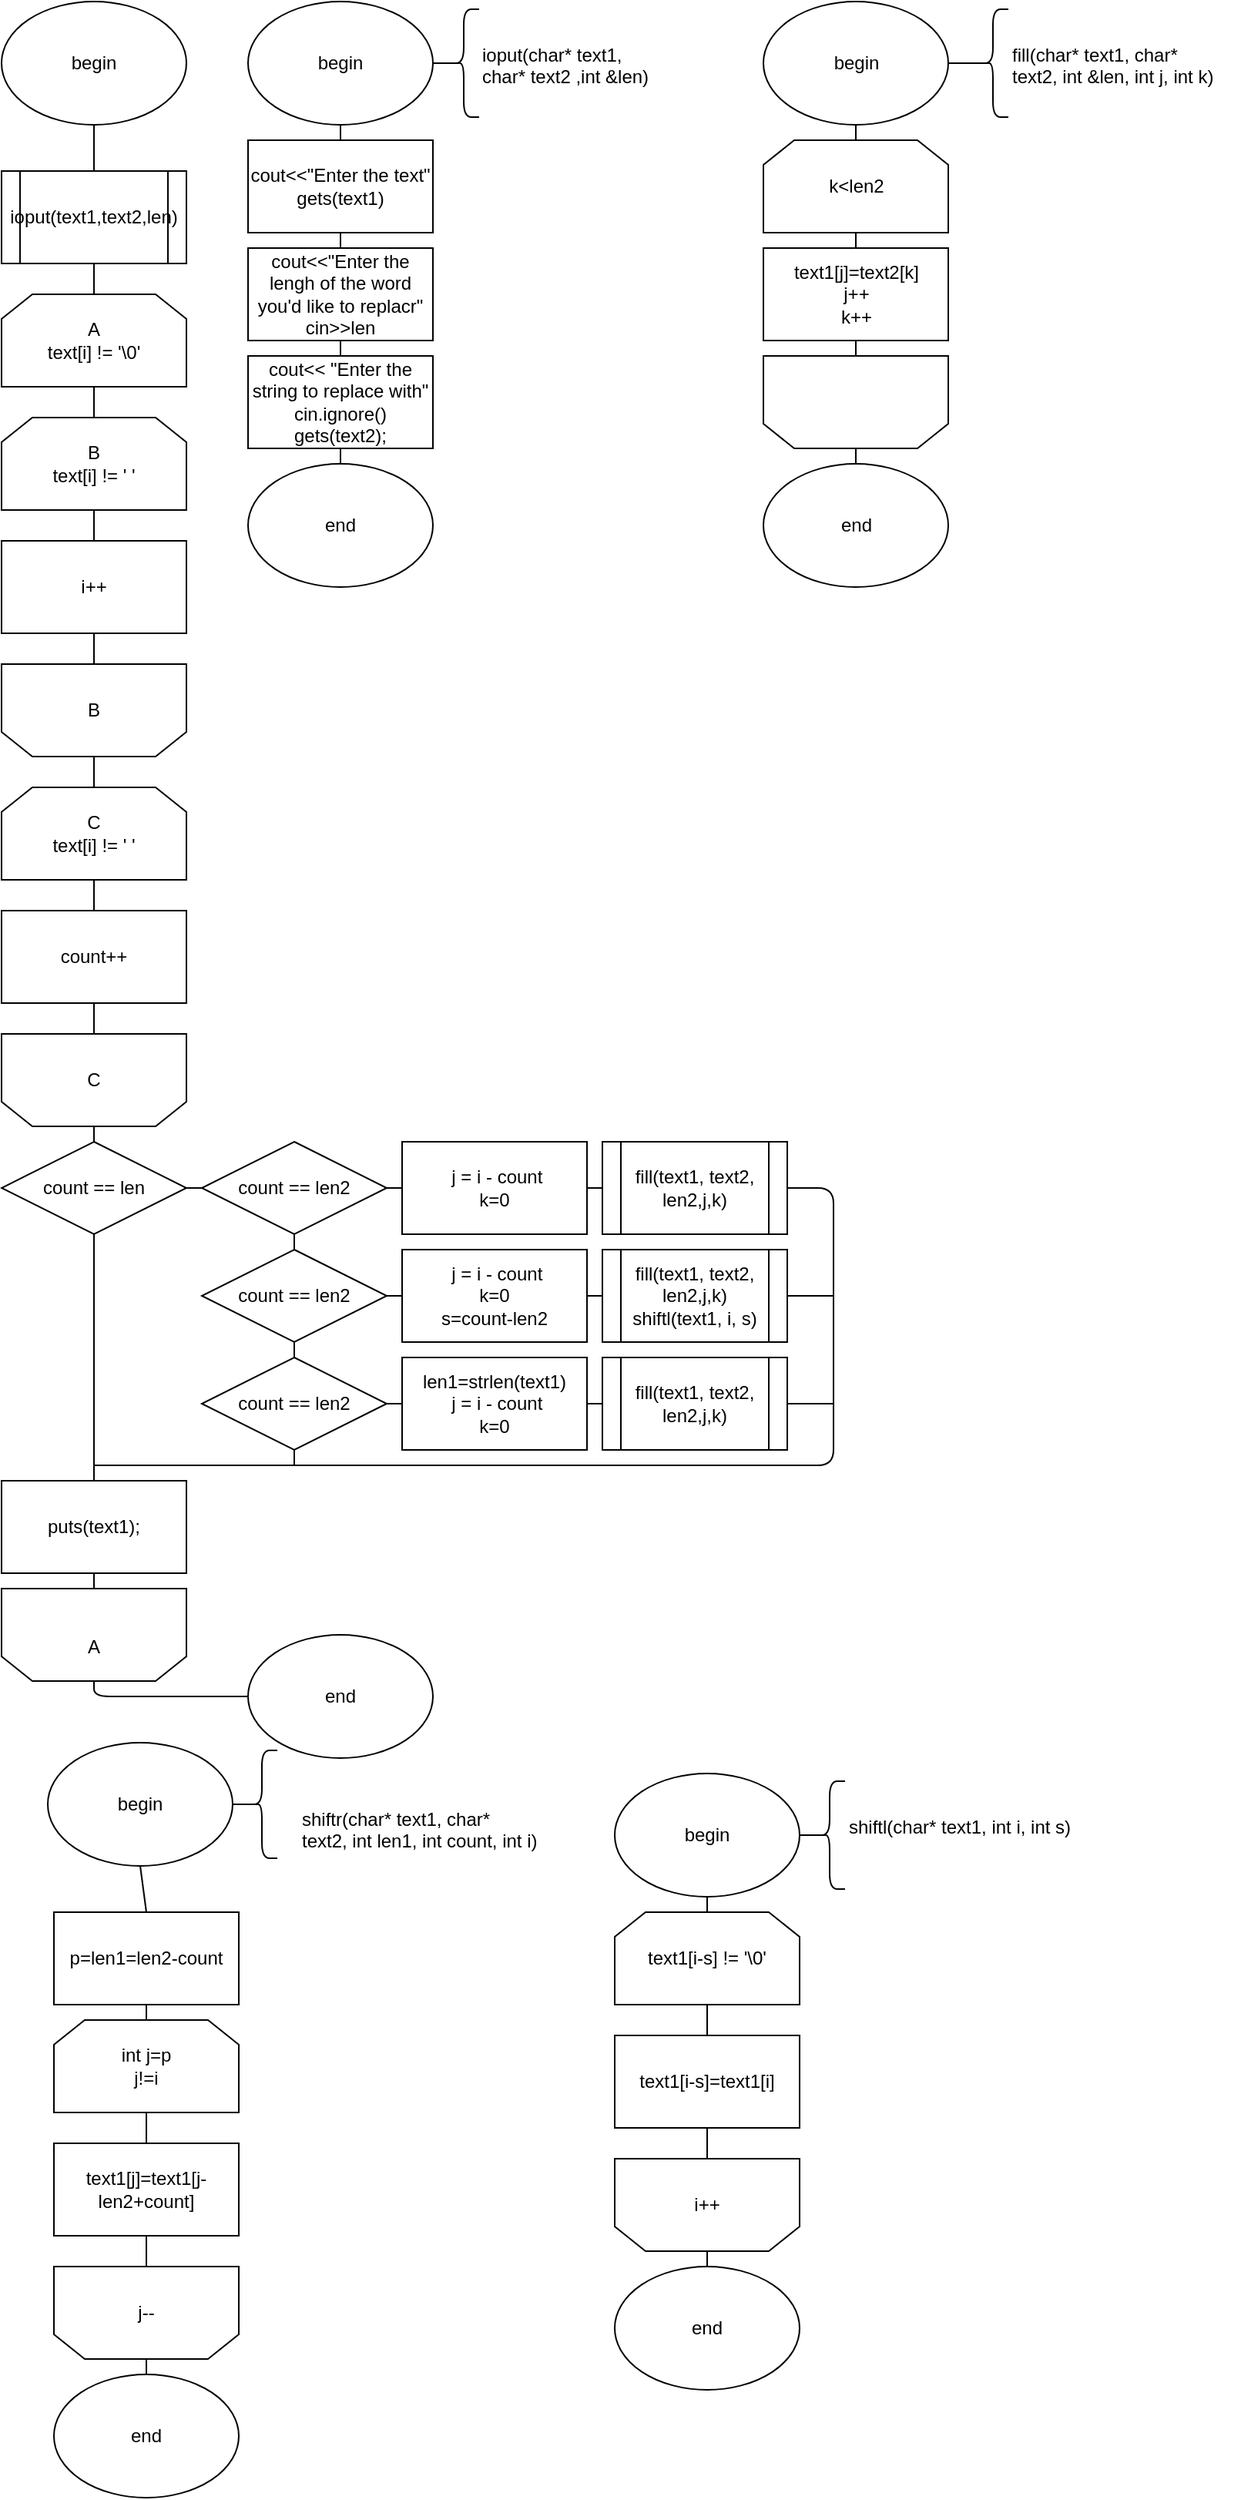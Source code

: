 <mxfile version="11.3.0" type="device" pages="1"><diagram id="JKGelmFiJvw8uACq1IuP" name="Page-1"><mxGraphModel dx="1172" dy="589" grid="1" gridSize="10" guides="1" tooltips="1" connect="1" arrows="1" fold="1" page="1" pageScale="1" pageWidth="850" pageHeight="1100" math="0" shadow="0"><root><mxCell id="0"/><mxCell id="1" parent="0"/><mxCell id="4vruf6J9dc_BO26xhX-i-1" value="begin" style="ellipse;whiteSpace=wrap;html=1;" parent="1" vertex="1"><mxGeometry x="20" width="120" height="80" as="geometry"/></mxCell><mxCell id="4vruf6J9dc_BO26xhX-i-2" value="ioput(text1,text2,len)" style="shape=process;whiteSpace=wrap;html=1;backgroundOutline=1;" parent="1" vertex="1"><mxGeometry x="20" y="110" width="120" height="60" as="geometry"/></mxCell><mxCell id="4vruf6J9dc_BO26xhX-i-3" value="A&lt;br&gt;text[i] != '\0'" style="shape=loopLimit;whiteSpace=wrap;html=1;" parent="1" vertex="1"><mxGeometry x="20" y="190" width="120" height="60" as="geometry"/></mxCell><mxCell id="4vruf6J9dc_BO26xhX-i-4" value="&lt;br&gt;A" style="shape=loopLimit;whiteSpace=wrap;html=1;direction=west;" parent="1" vertex="1"><mxGeometry x="20" y="1030" width="120" height="60" as="geometry"/></mxCell><mxCell id="4vruf6J9dc_BO26xhX-i-5" value="B&lt;br&gt;text[i] != ' '" style="shape=loopLimit;whiteSpace=wrap;html=1;" parent="1" vertex="1"><mxGeometry x="20" y="270" width="120" height="60" as="geometry"/></mxCell><mxCell id="4vruf6J9dc_BO26xhX-i-7" value="i++" style="rounded=0;whiteSpace=wrap;html=1;" parent="1" vertex="1"><mxGeometry x="20" y="350" width="120" height="60" as="geometry"/></mxCell><mxCell id="4vruf6J9dc_BO26xhX-i-8" value="B" style="shape=loopLimit;whiteSpace=wrap;html=1;direction=west;" parent="1" vertex="1"><mxGeometry x="20" y="430" width="120" height="60" as="geometry"/></mxCell><mxCell id="4vruf6J9dc_BO26xhX-i-9" value="C&lt;br&gt;text[i] != ' '" style="shape=loopLimit;whiteSpace=wrap;html=1;" parent="1" vertex="1"><mxGeometry x="20" y="510" width="120" height="60" as="geometry"/></mxCell><mxCell id="4vruf6J9dc_BO26xhX-i-10" value="C" style="shape=loopLimit;whiteSpace=wrap;html=1;direction=west;" parent="1" vertex="1"><mxGeometry x="20" y="670" width="120" height="60" as="geometry"/></mxCell><mxCell id="4vruf6J9dc_BO26xhX-i-11" value="count++" style="rounded=0;whiteSpace=wrap;html=1;" parent="1" vertex="1"><mxGeometry x="20" y="590" width="120" height="60" as="geometry"/></mxCell><mxCell id="4vruf6J9dc_BO26xhX-i-13" value="count == len" style="rhombus;whiteSpace=wrap;html=1;" parent="1" vertex="1"><mxGeometry x="20" y="740" width="120" height="60" as="geometry"/></mxCell><mxCell id="4vruf6J9dc_BO26xhX-i-14" value="puts(text1);" style="rounded=0;whiteSpace=wrap;html=1;" parent="1" vertex="1"><mxGeometry x="20" y="960" width="120" height="60" as="geometry"/></mxCell><mxCell id="4vruf6J9dc_BO26xhX-i-15" value="" style="endArrow=none;html=1;entryX=0.5;entryY=1;entryDx=0;entryDy=0;exitX=0.5;exitY=1;exitDx=0;exitDy=0;" parent="1" source="4vruf6J9dc_BO26xhX-i-4" target="4vruf6J9dc_BO26xhX-i-14" edge="1"><mxGeometry width="50" height="50" relative="1" as="geometry"><mxPoint x="-54" y="1060" as="sourcePoint"/><mxPoint x="-4" y="1010" as="targetPoint"/></mxGeometry></mxCell><mxCell id="4vruf6J9dc_BO26xhX-i-16" value="" style="endArrow=none;html=1;entryX=0.5;entryY=1;entryDx=0;entryDy=0;exitX=0.5;exitY=0;exitDx=0;exitDy=0;" parent="1" source="4vruf6J9dc_BO26xhX-i-14" target="4vruf6J9dc_BO26xhX-i-13" edge="1"><mxGeometry width="50" height="50" relative="1" as="geometry"><mxPoint x="-24" y="950" as="sourcePoint"/><mxPoint x="26" y="900" as="targetPoint"/><Array as="points"><mxPoint x="80" y="840"/></Array></mxGeometry></mxCell><mxCell id="4vruf6J9dc_BO26xhX-i-17" value="" style="endArrow=none;html=1;entryX=0.5;entryY=1;entryDx=0;entryDy=0;exitX=0.5;exitY=0;exitDx=0;exitDy=0;" parent="1" source="4vruf6J9dc_BO26xhX-i-2" target="4vruf6J9dc_BO26xhX-i-1" edge="1"><mxGeometry width="50" height="50" relative="1" as="geometry"><mxPoint x="-24" y="160" as="sourcePoint"/><mxPoint x="26" y="110" as="targetPoint"/></mxGeometry></mxCell><mxCell id="4vruf6J9dc_BO26xhX-i-18" value="" style="endArrow=none;html=1;entryX=0.5;entryY=1;entryDx=0;entryDy=0;exitX=0.5;exitY=0;exitDx=0;exitDy=0;" parent="1" source="4vruf6J9dc_BO26xhX-i-3" target="4vruf6J9dc_BO26xhX-i-2" edge="1"><mxGeometry width="50" height="50" relative="1" as="geometry"><mxPoint x="-54" y="250" as="sourcePoint"/><mxPoint x="-4" y="200" as="targetPoint"/></mxGeometry></mxCell><mxCell id="4vruf6J9dc_BO26xhX-i-19" value="" style="endArrow=none;html=1;entryX=0.5;entryY=1;entryDx=0;entryDy=0;exitX=0.5;exitY=0;exitDx=0;exitDy=0;" parent="1" source="4vruf6J9dc_BO26xhX-i-5" target="4vruf6J9dc_BO26xhX-i-3" edge="1"><mxGeometry width="50" height="50" relative="1" as="geometry"><mxPoint x="-74" y="370" as="sourcePoint"/><mxPoint x="-24" y="320" as="targetPoint"/></mxGeometry></mxCell><mxCell id="4vruf6J9dc_BO26xhX-i-20" value="" style="endArrow=none;html=1;entryX=0.5;entryY=1;entryDx=0;entryDy=0;exitX=0.5;exitY=0;exitDx=0;exitDy=0;" parent="1" source="4vruf6J9dc_BO26xhX-i-7" target="4vruf6J9dc_BO26xhX-i-5" edge="1"><mxGeometry width="50" height="50" relative="1" as="geometry"><mxPoint x="-74" y="380" as="sourcePoint"/><mxPoint x="-24" y="330" as="targetPoint"/></mxGeometry></mxCell><mxCell id="4vruf6J9dc_BO26xhX-i-21" value="" style="endArrow=none;html=1;entryX=0.5;entryY=1;entryDx=0;entryDy=0;exitX=0.5;exitY=1;exitDx=0;exitDy=0;" parent="1" source="4vruf6J9dc_BO26xhX-i-8" target="4vruf6J9dc_BO26xhX-i-7" edge="1"><mxGeometry width="50" height="50" relative="1" as="geometry"><mxPoint x="-64" y="430" as="sourcePoint"/><mxPoint x="-14" y="380" as="targetPoint"/></mxGeometry></mxCell><mxCell id="4vruf6J9dc_BO26xhX-i-22" value="" style="endArrow=none;html=1;entryX=0.5;entryY=0;entryDx=0;entryDy=0;exitX=0.5;exitY=0;exitDx=0;exitDy=0;" parent="1" source="4vruf6J9dc_BO26xhX-i-9" target="4vruf6J9dc_BO26xhX-i-8" edge="1"><mxGeometry width="50" height="50" relative="1" as="geometry"><mxPoint x="-54" y="540" as="sourcePoint"/><mxPoint x="-4" y="490" as="targetPoint"/></mxGeometry></mxCell><mxCell id="4vruf6J9dc_BO26xhX-i-23" value="" style="endArrow=none;html=1;exitX=0.5;exitY=1;exitDx=0;exitDy=0;entryX=0.5;entryY=0;entryDx=0;entryDy=0;" parent="1" source="4vruf6J9dc_BO26xhX-i-9" target="4vruf6J9dc_BO26xhX-i-11" edge="1"><mxGeometry width="50" height="50" relative="1" as="geometry"><mxPoint x="-34" y="590" as="sourcePoint"/><mxPoint x="16" y="540" as="targetPoint"/></mxGeometry></mxCell><mxCell id="4vruf6J9dc_BO26xhX-i-24" value="" style="endArrow=none;html=1;entryX=0.5;entryY=1;entryDx=0;entryDy=0;exitX=0.5;exitY=1;exitDx=0;exitDy=0;" parent="1" source="4vruf6J9dc_BO26xhX-i-10" target="4vruf6J9dc_BO26xhX-i-11" edge="1"><mxGeometry width="50" height="50" relative="1" as="geometry"><mxPoint x="-74" y="750" as="sourcePoint"/><mxPoint x="-24" y="700" as="targetPoint"/></mxGeometry></mxCell><mxCell id="4vruf6J9dc_BO26xhX-i-25" value="" style="endArrow=none;html=1;entryX=0.5;entryY=0;entryDx=0;entryDy=0;exitX=0.5;exitY=0;exitDx=0;exitDy=0;" parent="1" source="4vruf6J9dc_BO26xhX-i-13" target="4vruf6J9dc_BO26xhX-i-10" edge="1"><mxGeometry width="50" height="50" relative="1" as="geometry"><mxPoint x="-54" y="850" as="sourcePoint"/><mxPoint x="-4" y="800" as="targetPoint"/></mxGeometry></mxCell><mxCell id="4vruf6J9dc_BO26xhX-i-26" value="count == len2" style="rhombus;whiteSpace=wrap;html=1;" parent="1" vertex="1"><mxGeometry x="150" y="740" width="120" height="60" as="geometry"/></mxCell><mxCell id="4vruf6J9dc_BO26xhX-i-27" value="" style="endArrow=none;html=1;entryX=0;entryY=0.5;entryDx=0;entryDy=0;exitX=1;exitY=0.5;exitDx=0;exitDy=0;" parent="1" source="4vruf6J9dc_BO26xhX-i-13" target="4vruf6J9dc_BO26xhX-i-26" edge="1"><mxGeometry width="50" height="50" relative="1" as="geometry"><mxPoint x="120" y="910" as="sourcePoint"/><mxPoint x="170" y="860" as="targetPoint"/></mxGeometry></mxCell><mxCell id="4vruf6J9dc_BO26xhX-i-35" value="" style="endArrow=none;html=1;entryX=0.5;entryY=1;entryDx=0;entryDy=0;exitX=0.5;exitY=0;exitDx=0;exitDy=0;" parent="1" source="4vruf6J9dc_BO26xhX-i-41" target="4vruf6J9dc_BO26xhX-i-26" edge="1"><mxGeometry width="50" height="50" relative="1" as="geometry"><mxPoint x="210" y="830" as="sourcePoint"/><mxPoint x="160" y="850" as="targetPoint"/><Array as="points"><mxPoint x="210" y="820"/></Array></mxGeometry></mxCell><mxCell id="4vruf6J9dc_BO26xhX-i-36" value="&amp;nbsp;j = i - count&lt;br&gt;k=0" style="rounded=0;whiteSpace=wrap;html=1;" parent="1" vertex="1"><mxGeometry x="280" y="740" width="120" height="60" as="geometry"/></mxCell><mxCell id="4vruf6J9dc_BO26xhX-i-37" value="fill(text1, text2, len2,j,k)" style="shape=process;whiteSpace=wrap;html=1;backgroundOutline=1;" parent="1" vertex="1"><mxGeometry x="410" y="740" width="120" height="60" as="geometry"/></mxCell><mxCell id="4vruf6J9dc_BO26xhX-i-38" value="" style="endArrow=none;html=1;entryX=1;entryY=0.5;entryDx=0;entryDy=0;exitX=0;exitY=0.5;exitDx=0;exitDy=0;" parent="1" source="4vruf6J9dc_BO26xhX-i-36" target="4vruf6J9dc_BO26xhX-i-26" edge="1"><mxGeometry width="50" height="50" relative="1" as="geometry"><mxPoint x="160" y="880" as="sourcePoint"/><mxPoint x="210" y="830" as="targetPoint"/></mxGeometry></mxCell><mxCell id="4vruf6J9dc_BO26xhX-i-39" value="" style="endArrow=none;html=1;entryX=1;entryY=0.5;entryDx=0;entryDy=0;exitX=0;exitY=0.5;exitDx=0;exitDy=0;" parent="1" source="4vruf6J9dc_BO26xhX-i-37" target="4vruf6J9dc_BO26xhX-i-36" edge="1"><mxGeometry width="50" height="50" relative="1" as="geometry"><mxPoint x="370" y="910" as="sourcePoint"/><mxPoint x="420" y="860" as="targetPoint"/></mxGeometry></mxCell><mxCell id="4vruf6J9dc_BO26xhX-i-40" value="" style="endArrow=none;html=1;entryX=1;entryY=0.5;entryDx=0;entryDy=0;" parent="1" target="4vruf6J9dc_BO26xhX-i-37" edge="1"><mxGeometry width="50" height="50" relative="1" as="geometry"><mxPoint x="80" y="950" as="sourcePoint"/><mxPoint x="480" y="930" as="targetPoint"/><Array as="points"><mxPoint x="560" y="950"/><mxPoint x="560" y="770"/></Array></mxGeometry></mxCell><mxCell id="4vruf6J9dc_BO26xhX-i-41" value="count == len2" style="rhombus;whiteSpace=wrap;html=1;" parent="1" vertex="1"><mxGeometry x="150" y="810" width="120" height="60" as="geometry"/></mxCell><mxCell id="4vruf6J9dc_BO26xhX-i-42" value="&amp;nbsp;j = i - count&lt;br&gt;k=0&lt;br&gt;s=count-len2" style="rounded=0;whiteSpace=wrap;html=1;" parent="1" vertex="1"><mxGeometry x="280" y="810" width="120" height="60" as="geometry"/></mxCell><mxCell id="4vruf6J9dc_BO26xhX-i-43" value="fill(text1, text2, len2,j,k)&lt;br&gt;shiftl(text1, i, s)" style="shape=process;whiteSpace=wrap;html=1;backgroundOutline=1;" parent="1" vertex="1"><mxGeometry x="410" y="810" width="120" height="60" as="geometry"/></mxCell><mxCell id="4vruf6J9dc_BO26xhX-i-44" value="" style="endArrow=none;html=1;entryX=1;entryY=0.5;entryDx=0;entryDy=0;exitX=0;exitY=0.5;exitDx=0;exitDy=0;" parent="1" source="4vruf6J9dc_BO26xhX-i-42" target="4vruf6J9dc_BO26xhX-i-41" edge="1"><mxGeometry width="50" height="50" relative="1" as="geometry"><mxPoint x="160" y="950" as="sourcePoint"/><mxPoint x="210" y="900" as="targetPoint"/></mxGeometry></mxCell><mxCell id="4vruf6J9dc_BO26xhX-i-45" value="" style="endArrow=none;html=1;entryX=1;entryY=0.5;entryDx=0;entryDy=0;exitX=0;exitY=0.5;exitDx=0;exitDy=0;" parent="1" source="4vruf6J9dc_BO26xhX-i-43" target="4vruf6J9dc_BO26xhX-i-42" edge="1"><mxGeometry width="50" height="50" relative="1" as="geometry"><mxPoint x="370" y="980" as="sourcePoint"/><mxPoint x="420" y="930" as="targetPoint"/></mxGeometry></mxCell><mxCell id="4vruf6J9dc_BO26xhX-i-46" value="count == len2" style="rhombus;whiteSpace=wrap;html=1;" parent="1" vertex="1"><mxGeometry x="150" y="880" width="120" height="60" as="geometry"/></mxCell><mxCell id="4vruf6J9dc_BO26xhX-i-47" value="len1=strlen(text1)&lt;br&gt;&amp;nbsp;j = i - count&lt;br&gt;k=0" style="rounded=0;whiteSpace=wrap;html=1;" parent="1" vertex="1"><mxGeometry x="280" y="880" width="120" height="60" as="geometry"/></mxCell><mxCell id="4vruf6J9dc_BO26xhX-i-48" value="fill(text1, text2, len2,j,k)" style="shape=process;whiteSpace=wrap;html=1;backgroundOutline=1;" parent="1" vertex="1"><mxGeometry x="410" y="880" width="120" height="60" as="geometry"/></mxCell><mxCell id="4vruf6J9dc_BO26xhX-i-49" value="" style="endArrow=none;html=1;entryX=1;entryY=0.5;entryDx=0;entryDy=0;exitX=0;exitY=0.5;exitDx=0;exitDy=0;" parent="1" source="4vruf6J9dc_BO26xhX-i-47" target="4vruf6J9dc_BO26xhX-i-46" edge="1"><mxGeometry width="50" height="50" relative="1" as="geometry"><mxPoint x="160" y="1020" as="sourcePoint"/><mxPoint x="210" y="970" as="targetPoint"/></mxGeometry></mxCell><mxCell id="4vruf6J9dc_BO26xhX-i-50" value="" style="endArrow=none;html=1;entryX=1;entryY=0.5;entryDx=0;entryDy=0;exitX=0;exitY=0.5;exitDx=0;exitDy=0;" parent="1" source="4vruf6J9dc_BO26xhX-i-48" target="4vruf6J9dc_BO26xhX-i-47" edge="1"><mxGeometry width="50" height="50" relative="1" as="geometry"><mxPoint x="370" y="1050" as="sourcePoint"/><mxPoint x="420" y="1000" as="targetPoint"/></mxGeometry></mxCell><mxCell id="4vruf6J9dc_BO26xhX-i-54" value="" style="endArrow=none;html=1;exitX=1;exitY=0.5;exitDx=0;exitDy=0;" parent="1" source="4vruf6J9dc_BO26xhX-i-43" edge="1"><mxGeometry width="50" height="50" relative="1" as="geometry"><mxPoint x="630" y="890" as="sourcePoint"/><mxPoint x="560" y="840" as="targetPoint"/></mxGeometry></mxCell><mxCell id="4vruf6J9dc_BO26xhX-i-56" value="" style="endArrow=none;html=1;exitX=1;exitY=0.5;exitDx=0;exitDy=0;" parent="1" source="4vruf6J9dc_BO26xhX-i-48" edge="1"><mxGeometry width="50" height="50" relative="1" as="geometry"><mxPoint x="600" y="980" as="sourcePoint"/><mxPoint x="560" y="910" as="targetPoint"/></mxGeometry></mxCell><mxCell id="4vruf6J9dc_BO26xhX-i-57" value="" style="endArrow=none;html=1;entryX=0.5;entryY=1;entryDx=0;entryDy=0;" parent="1" target="4vruf6J9dc_BO26xhX-i-41" edge="1"><mxGeometry width="50" height="50" relative="1" as="geometry"><mxPoint x="210" y="880" as="sourcePoint"/><mxPoint x="280" y="1010" as="targetPoint"/></mxGeometry></mxCell><mxCell id="4vruf6J9dc_BO26xhX-i-58" value="" style="endArrow=none;html=1;entryX=0.5;entryY=1;entryDx=0;entryDy=0;" parent="1" target="4vruf6J9dc_BO26xhX-i-46" edge="1"><mxGeometry width="50" height="50" relative="1" as="geometry"><mxPoint x="210" y="950" as="sourcePoint"/><mxPoint x="220" y="1000" as="targetPoint"/></mxGeometry></mxCell><mxCell id="4vruf6J9dc_BO26xhX-i-59" value="begin" style="ellipse;whiteSpace=wrap;html=1;" parent="1" vertex="1"><mxGeometry x="180" width="120" height="80" as="geometry"/></mxCell><mxCell id="4vruf6J9dc_BO26xhX-i-60" value="cout&amp;lt;&amp;lt;&quot;Enter the text&quot;&lt;br&gt;gets(text1)&lt;span style=&quot;font-family: &amp;#34;helvetica&amp;#34; , &amp;#34;arial&amp;#34; , sans-serif ; font-size: 0px ; white-space: nowrap&quot;&gt;%3CmxGraphModel%3E%3Croot%3E%3CmxCell%20id%3D%220%22%2F%3E%3CmxCell%20id%3D%221%22%20parent%3D%220%22%2F%3E%3CmxCell%20id%3D%222%22%20value%3D%22%22%20style%3D%22endArrow%3Dnone%3Bhtml%3D1%3BexitX%3D1%3BexitY%3D0.5%3BexitDx%3D0%3BexitDy%3D0%3B%22%20edge%3D%221%22%20parent%3D%221%22%3E%3CmxGeometry%20width%3D%2250%22%20height%3D%2250%22%20relative%3D%221%22%20as%3D%22geometry%22%3E%3CmxPoint%20x%3D%22530%22%20y%3D%22840%22%20as%3D%22sourcePoint%22%2F%3E%3CmxPoint%20x%3D%22560%22%20y%3D%22840%22%20as%3D%22targetPoint%22%2F%3E%3C%2FmxGeometry%3E%3C%2FmxCell%3E%3C%2Froot%3E%3C%2FmxGraphModel%3E&lt;/span&gt;" style="rounded=0;whiteSpace=wrap;html=1;" parent="1" vertex="1"><mxGeometry x="180" y="90" width="120" height="60" as="geometry"/></mxCell><mxCell id="4vruf6J9dc_BO26xhX-i-62" value="cout&amp;lt;&amp;lt;&quot;Enter the lengh of the word you'd like to replacr&quot;&lt;br&gt;cin&amp;gt;&amp;gt;len&lt;span style=&quot;font-family: &amp;#34;helvetica&amp;#34; , &amp;#34;arial&amp;#34; , sans-serif ; font-size: 0px ; white-space: nowrap&quot;&gt;%3CmxGraphModel%3E%3Croot%3E%3CmxCell%20id%3D%220%22%2F%3E%3CmxCell%20id%3D%221%22%20parent%3D%220%22%2F%3E%3CmxCell%20id%3D%222%22%20value%3D%22%22%20style%3D%22endArrow%3Dnone%3Bhtml%3D1%3BexitX%3D1%3BexitY%3D0.5%3BexitDx%3D0%3BexitDy%3D0%3B%22%20edge%3D%221%22%20parent%3D%221%22%3E%3CmxGeometry%20width%3D%2250%22%20height%3D%2250%22%20relative%3D%221%22%20as%3D%22geometry%22%3E%3CmxPoint%20x%3D%22530%22%20y%3D%22840%22%20as%3D%22sourcePoint%22%2F%3E%3CmxPoint%20x%3D%22560%22%20y%3D%22840%22%20as%3D%22targetPoint%22%2F%3E%3C%2FmxGeometry%3E%3C%2FmxCell%3E%3C%2Froot%3E%3C%2FmxGraphModel%3E&lt;/span&gt;" style="rounded=0;whiteSpace=wrap;html=1;" parent="1" vertex="1"><mxGeometry x="180" y="160" width="120" height="60" as="geometry"/></mxCell><mxCell id="4vruf6J9dc_BO26xhX-i-64" value="cout&amp;lt;&amp;lt; &quot;Enter the string to replace with&quot;&lt;br&gt;cin.ignore()&lt;br&gt;gets(text2);" style="rounded=0;whiteSpace=wrap;html=1;" parent="1" vertex="1"><mxGeometry x="180" y="230" width="120" height="60" as="geometry"/></mxCell><mxCell id="4vruf6J9dc_BO26xhX-i-65" value="end" style="ellipse;whiteSpace=wrap;html=1;" parent="1" vertex="1"><mxGeometry x="180" y="300" width="120" height="80" as="geometry"/></mxCell><mxCell id="4vruf6J9dc_BO26xhX-i-66" value="" style="endArrow=none;html=1;entryX=0.5;entryY=1;entryDx=0;entryDy=0;exitX=0.5;exitY=0;exitDx=0;exitDy=0;" parent="1" source="4vruf6J9dc_BO26xhX-i-60" target="4vruf6J9dc_BO26xhX-i-59" edge="1"><mxGeometry width="50" height="50" relative="1" as="geometry"><mxPoint x="360" y="250" as="sourcePoint"/><mxPoint x="410" y="200" as="targetPoint"/></mxGeometry></mxCell><mxCell id="4vruf6J9dc_BO26xhX-i-67" value="" style="endArrow=none;html=1;entryX=0.5;entryY=1;entryDx=0;entryDy=0;exitX=0.5;exitY=0;exitDx=0;exitDy=0;" parent="1" source="4vruf6J9dc_BO26xhX-i-62" target="4vruf6J9dc_BO26xhX-i-60" edge="1"><mxGeometry width="50" height="50" relative="1" as="geometry"><mxPoint x="330" y="300" as="sourcePoint"/><mxPoint x="380" y="250" as="targetPoint"/></mxGeometry></mxCell><mxCell id="4vruf6J9dc_BO26xhX-i-68" value="" style="endArrow=none;html=1;entryX=0.5;entryY=1;entryDx=0;entryDy=0;exitX=0.5;exitY=0;exitDx=0;exitDy=0;" parent="1" source="4vruf6J9dc_BO26xhX-i-64" target="4vruf6J9dc_BO26xhX-i-62" edge="1"><mxGeometry width="50" height="50" relative="1" as="geometry"><mxPoint x="360" y="310" as="sourcePoint"/><mxPoint x="410" y="260" as="targetPoint"/></mxGeometry></mxCell><mxCell id="4vruf6J9dc_BO26xhX-i-69" value="" style="endArrow=none;html=1;entryX=0.5;entryY=1;entryDx=0;entryDy=0;exitX=0.5;exitY=0;exitDx=0;exitDy=0;" parent="1" source="4vruf6J9dc_BO26xhX-i-65" target="4vruf6J9dc_BO26xhX-i-64" edge="1"><mxGeometry width="50" height="50" relative="1" as="geometry"><mxPoint x="390" y="330" as="sourcePoint"/><mxPoint x="440" y="280" as="targetPoint"/></mxGeometry></mxCell><mxCell id="4vruf6J9dc_BO26xhX-i-70" value="" style="shape=curlyBracket;whiteSpace=wrap;html=1;rounded=1;" parent="1" vertex="1"><mxGeometry x="310" y="5" width="20" height="70" as="geometry"/></mxCell><mxCell id="4vruf6J9dc_BO26xhX-i-71" value="" style="endArrow=none;html=1;entryX=0.1;entryY=0.5;entryDx=0;entryDy=0;entryPerimeter=0;exitX=1;exitY=0.5;exitDx=0;exitDy=0;" parent="1" source="4vruf6J9dc_BO26xhX-i-59" target="4vruf6J9dc_BO26xhX-i-70" edge="1"><mxGeometry width="50" height="50" relative="1" as="geometry"><mxPoint x="370" y="180" as="sourcePoint"/><mxPoint x="420" y="130" as="targetPoint"/></mxGeometry></mxCell><mxCell id="4vruf6J9dc_BO26xhX-i-72" value="ioput(char* text1, &lt;br&gt;char* text2 ,int &amp;amp;len)" style="text;html=1;resizable=0;points=[];autosize=1;align=left;verticalAlign=top;spacingTop=-4;" parent="1" vertex="1"><mxGeometry x="330" y="25" width="120" height="30" as="geometry"/></mxCell><mxCell id="4vruf6J9dc_BO26xhX-i-73" value="begin" style="ellipse;whiteSpace=wrap;html=1;" parent="1" vertex="1"><mxGeometry x="514.5" width="120" height="80" as="geometry"/></mxCell><mxCell id="4vruf6J9dc_BO26xhX-i-74" value="" style="shape=curlyBracket;whiteSpace=wrap;html=1;rounded=1;" parent="1" vertex="1"><mxGeometry x="653.5" y="5" width="20" height="70" as="geometry"/></mxCell><mxCell id="4vruf6J9dc_BO26xhX-i-75" value="fill(char* text1, char* &lt;br&gt;text2, int &amp;amp;len, int j, int k)" style="text;html=1;resizable=0;points=[];autosize=1;align=left;verticalAlign=top;spacingTop=-4;" parent="1" vertex="1"><mxGeometry x="673.5" y="25" width="150" height="30" as="geometry"/></mxCell><mxCell id="4vruf6J9dc_BO26xhX-i-76" value="" style="endArrow=none;html=1;entryX=0.1;entryY=0.5;entryDx=0;entryDy=0;entryPerimeter=0;exitX=1;exitY=0.5;exitDx=0;exitDy=0;" parent="1" source="4vruf6J9dc_BO26xhX-i-73" target="4vruf6J9dc_BO26xhX-i-74" edge="1"><mxGeometry width="50" height="50" relative="1" as="geometry"><mxPoint x="583.5" y="140" as="sourcePoint"/><mxPoint x="633.5" y="90" as="targetPoint"/></mxGeometry></mxCell><mxCell id="4vruf6J9dc_BO26xhX-i-77" value="k&amp;lt;len2" style="shape=loopLimit;whiteSpace=wrap;html=1;" parent="1" vertex="1"><mxGeometry x="514.5" y="90" width="120" height="60" as="geometry"/></mxCell><mxCell id="4vruf6J9dc_BO26xhX-i-78" value="" style="shape=loopLimit;whiteSpace=wrap;html=1;direction=west;" parent="1" vertex="1"><mxGeometry x="514.5" y="230" width="120" height="60" as="geometry"/></mxCell><mxCell id="4vruf6J9dc_BO26xhX-i-79" value="end" style="ellipse;whiteSpace=wrap;html=1;" parent="1" vertex="1"><mxGeometry x="514.5" y="300" width="120" height="80" as="geometry"/></mxCell><mxCell id="4vruf6J9dc_BO26xhX-i-82" value="text1[j]=text2[k]&lt;br&gt;j++&lt;br&gt;k++" style="rounded=0;whiteSpace=wrap;html=1;" parent="1" vertex="1"><mxGeometry x="514.5" y="160" width="120" height="60" as="geometry"/></mxCell><mxCell id="4vruf6J9dc_BO26xhX-i-83" value="" style="endArrow=none;html=1;entryX=0.5;entryY=1;entryDx=0;entryDy=0;exitX=0.5;exitY=0;exitDx=0;exitDy=0;" parent="1" source="4vruf6J9dc_BO26xhX-i-77" target="4vruf6J9dc_BO26xhX-i-73" edge="1"><mxGeometry width="50" height="50" relative="1" as="geometry"><mxPoint x="354.5" y="270" as="sourcePoint"/><mxPoint x="404.5" y="220" as="targetPoint"/></mxGeometry></mxCell><mxCell id="4vruf6J9dc_BO26xhX-i-84" value="" style="endArrow=none;html=1;entryX=0.5;entryY=1;entryDx=0;entryDy=0;exitX=0.5;exitY=0;exitDx=0;exitDy=0;" parent="1" source="4vruf6J9dc_BO26xhX-i-82" target="4vruf6J9dc_BO26xhX-i-77" edge="1"><mxGeometry width="50" height="50" relative="1" as="geometry"><mxPoint x="420" y="230" as="sourcePoint"/><mxPoint x="470" y="180" as="targetPoint"/></mxGeometry></mxCell><mxCell id="4vruf6J9dc_BO26xhX-i-85" value="" style="endArrow=none;html=1;entryX=0.5;entryY=1;entryDx=0;entryDy=0;exitX=0.5;exitY=1;exitDx=0;exitDy=0;" parent="1" source="4vruf6J9dc_BO26xhX-i-78" target="4vruf6J9dc_BO26xhX-i-82" edge="1"><mxGeometry width="50" height="50" relative="1" as="geometry"><mxPoint x="410" y="260" as="sourcePoint"/><mxPoint x="460" y="210" as="targetPoint"/></mxGeometry></mxCell><mxCell id="4vruf6J9dc_BO26xhX-i-86" value="" style="endArrow=none;html=1;entryX=0.5;entryY=0;entryDx=0;entryDy=0;exitX=0.5;exitY=0;exitDx=0;exitDy=0;" parent="1" source="4vruf6J9dc_BO26xhX-i-79" target="4vruf6J9dc_BO26xhX-i-78" edge="1"><mxGeometry width="50" height="50" relative="1" as="geometry"><mxPoint x="380" y="360" as="sourcePoint"/><mxPoint x="430" y="310" as="targetPoint"/></mxGeometry></mxCell><mxCell id="4vruf6J9dc_BO26xhX-i-87" value="begin" style="ellipse;whiteSpace=wrap;html=1;" parent="1" vertex="1"><mxGeometry x="50" y="1130" width="120" height="80" as="geometry"/></mxCell><mxCell id="4vruf6J9dc_BO26xhX-i-88" value="" style="shape=curlyBracket;whiteSpace=wrap;html=1;rounded=1;" parent="1" vertex="1"><mxGeometry x="179" y="1135" width="20" height="70" as="geometry"/></mxCell><mxCell id="4vruf6J9dc_BO26xhX-i-89" value="shiftr(char* text1, char* &lt;br&gt;text2, int len1, int count, int i)" style="text;html=1;resizable=0;points=[];autosize=1;align=left;verticalAlign=top;spacingTop=-4;" parent="1" vertex="1"><mxGeometry x="213" y="1170" width="170" height="30" as="geometry"/></mxCell><mxCell id="4vruf6J9dc_BO26xhX-i-90" value="" style="endArrow=none;html=1;entryX=0.1;entryY=0.5;entryDx=0;entryDy=0;entryPerimeter=0;exitX=1;exitY=0.5;exitDx=0;exitDy=0;" parent="1" source="4vruf6J9dc_BO26xhX-i-87" target="4vruf6J9dc_BO26xhX-i-88" edge="1"><mxGeometry width="50" height="50" relative="1" as="geometry"><mxPoint x="109" y="1270" as="sourcePoint"/><mxPoint x="159" y="1220" as="targetPoint"/></mxGeometry></mxCell><mxCell id="4vruf6J9dc_BO26xhX-i-91" value="int j=p&lt;br&gt;j!=i" style="shape=loopLimit;whiteSpace=wrap;html=1;" parent="1" vertex="1"><mxGeometry x="54" y="1310" width="120" height="60" as="geometry"/></mxCell><mxCell id="4vruf6J9dc_BO26xhX-i-92" value="j--" style="shape=loopLimit;whiteSpace=wrap;html=1;direction=west;" parent="1" vertex="1"><mxGeometry x="54" y="1470" width="120" height="60" as="geometry"/></mxCell><mxCell id="4vruf6J9dc_BO26xhX-i-93" value="end" style="ellipse;whiteSpace=wrap;html=1;" parent="1" vertex="1"><mxGeometry x="54" y="1540" width="120" height="80" as="geometry"/></mxCell><mxCell id="4vruf6J9dc_BO26xhX-i-94" value="text1[j]=text1[j-len2+count]" style="rounded=0;whiteSpace=wrap;html=1;" parent="1" vertex="1"><mxGeometry x="54" y="1390" width="120" height="60" as="geometry"/></mxCell><mxCell id="4vruf6J9dc_BO26xhX-i-95" value="" style="endArrow=none;html=1;entryX=0.5;entryY=1;entryDx=0;entryDy=0;exitX=0.5;exitY=0;exitDx=0;exitDy=0;" parent="1" source="4vruf6J9dc_BO26xhX-i-99" target="4vruf6J9dc_BO26xhX-i-87" edge="1"><mxGeometry width="50" height="50" relative="1" as="geometry"><mxPoint x="100" y="1220" as="sourcePoint"/><mxPoint x="-70" y="1350" as="targetPoint"/></mxGeometry></mxCell><mxCell id="4vruf6J9dc_BO26xhX-i-96" value="" style="endArrow=none;html=1;entryX=0.5;entryY=1;entryDx=0;entryDy=0;exitX=0.5;exitY=0;exitDx=0;exitDy=0;" parent="1" source="4vruf6J9dc_BO26xhX-i-94" target="4vruf6J9dc_BO26xhX-i-91" edge="1"><mxGeometry width="50" height="50" relative="1" as="geometry"><mxPoint x="-54.5" y="1510" as="sourcePoint"/><mxPoint x="-4.5" y="1460" as="targetPoint"/></mxGeometry></mxCell><mxCell id="4vruf6J9dc_BO26xhX-i-97" value="" style="endArrow=none;html=1;entryX=0.5;entryY=1;entryDx=0;entryDy=0;exitX=0.5;exitY=1;exitDx=0;exitDy=0;" parent="1" source="4vruf6J9dc_BO26xhX-i-92" target="4vruf6J9dc_BO26xhX-i-94" edge="1"><mxGeometry width="50" height="50" relative="1" as="geometry"><mxPoint x="-64.5" y="1540" as="sourcePoint"/><mxPoint x="-14.5" y="1490" as="targetPoint"/></mxGeometry></mxCell><mxCell id="4vruf6J9dc_BO26xhX-i-98" value="" style="endArrow=none;html=1;entryX=0.5;entryY=0;entryDx=0;entryDy=0;exitX=0.5;exitY=0;exitDx=0;exitDy=0;" parent="1" source="4vruf6J9dc_BO26xhX-i-93" target="4vruf6J9dc_BO26xhX-i-92" edge="1"><mxGeometry width="50" height="50" relative="1" as="geometry"><mxPoint x="-94.5" y="1640" as="sourcePoint"/><mxPoint x="-44.5" y="1590" as="targetPoint"/></mxGeometry></mxCell><mxCell id="4vruf6J9dc_BO26xhX-i-99" value="p=len1=len2-count" style="rounded=0;whiteSpace=wrap;html=1;" parent="1" vertex="1"><mxGeometry x="54" y="1240" width="120" height="60" as="geometry"/></mxCell><mxCell id="4vruf6J9dc_BO26xhX-i-100" value="" style="endArrow=none;html=1;entryX=0.5;entryY=1;entryDx=0;entryDy=0;exitX=0.5;exitY=0;exitDx=0;exitDy=0;" parent="1" source="4vruf6J9dc_BO26xhX-i-91" target="4vruf6J9dc_BO26xhX-i-99" edge="1"><mxGeometry width="50" height="50" relative="1" as="geometry"><mxPoint x="210" y="1370" as="sourcePoint"/><mxPoint x="260" y="1320" as="targetPoint"/></mxGeometry></mxCell><mxCell id="4vruf6J9dc_BO26xhX-i-101" value="begin" style="ellipse;whiteSpace=wrap;html=1;" parent="1" vertex="1"><mxGeometry x="418" y="1150" width="120" height="80" as="geometry"/></mxCell><mxCell id="4vruf6J9dc_BO26xhX-i-102" value="" style="shape=curlyBracket;whiteSpace=wrap;html=1;rounded=1;" parent="1" vertex="1"><mxGeometry x="547.5" y="1155" width="20" height="70" as="geometry"/></mxCell><mxCell id="4vruf6J9dc_BO26xhX-i-103" value="shiftl(char* text1,&amp;nbsp;int i, int s)" style="text;html=1;resizable=0;points=[];autosize=1;align=left;verticalAlign=top;spacingTop=-4;" parent="1" vertex="1"><mxGeometry x="567.5" y="1175" width="160" height="20" as="geometry"/></mxCell><mxCell id="4vruf6J9dc_BO26xhX-i-104" value="" style="endArrow=none;html=1;entryX=0.1;entryY=0.5;entryDx=0;entryDy=0;entryPerimeter=0;exitX=1;exitY=0.5;exitDx=0;exitDy=0;" parent="1" source="4vruf6J9dc_BO26xhX-i-101" target="4vruf6J9dc_BO26xhX-i-102" edge="1"><mxGeometry width="50" height="50" relative="1" as="geometry"><mxPoint x="473" y="1275" as="sourcePoint"/><mxPoint x="523" y="1225" as="targetPoint"/></mxGeometry></mxCell><mxCell id="4vruf6J9dc_BO26xhX-i-105" value="text1[i-s] != '\0'" style="shape=loopLimit;whiteSpace=wrap;html=1;" parent="1" vertex="1"><mxGeometry x="418" y="1240" width="120" height="60" as="geometry"/></mxCell><mxCell id="4vruf6J9dc_BO26xhX-i-106" value="i++" style="shape=loopLimit;whiteSpace=wrap;html=1;direction=west;" parent="1" vertex="1"><mxGeometry x="418" y="1400" width="120" height="60" as="geometry"/></mxCell><mxCell id="4vruf6J9dc_BO26xhX-i-107" value="end" style="ellipse;whiteSpace=wrap;html=1;" parent="1" vertex="1"><mxGeometry x="418" y="1470" width="120" height="80" as="geometry"/></mxCell><mxCell id="4vruf6J9dc_BO26xhX-i-108" value="text1[i-s]=text1[i]" style="rounded=0;whiteSpace=wrap;html=1;" parent="1" vertex="1"><mxGeometry x="418" y="1320" width="120" height="60" as="geometry"/></mxCell><mxCell id="4vruf6J9dc_BO26xhX-i-110" value="" style="endArrow=none;html=1;entryX=0.5;entryY=1;entryDx=0;entryDy=0;exitX=0.5;exitY=0;exitDx=0;exitDy=0;" parent="1" source="4vruf6J9dc_BO26xhX-i-108" target="4vruf6J9dc_BO26xhX-i-105" edge="1"><mxGeometry width="50" height="50" relative="1" as="geometry"><mxPoint x="309.5" y="1440" as="sourcePoint"/><mxPoint x="359.5" y="1390" as="targetPoint"/></mxGeometry></mxCell><mxCell id="4vruf6J9dc_BO26xhX-i-111" value="" style="endArrow=none;html=1;entryX=0.5;entryY=1;entryDx=0;entryDy=0;exitX=0.5;exitY=1;exitDx=0;exitDy=0;" parent="1" source="4vruf6J9dc_BO26xhX-i-106" target="4vruf6J9dc_BO26xhX-i-108" edge="1"><mxGeometry width="50" height="50" relative="1" as="geometry"><mxPoint x="299.5" y="1470" as="sourcePoint"/><mxPoint x="349.5" y="1420" as="targetPoint"/></mxGeometry></mxCell><mxCell id="4vruf6J9dc_BO26xhX-i-112" value="" style="endArrow=none;html=1;entryX=0.5;entryY=0;entryDx=0;entryDy=0;exitX=0.5;exitY=0;exitDx=0;exitDy=0;" parent="1" source="4vruf6J9dc_BO26xhX-i-107" target="4vruf6J9dc_BO26xhX-i-106" edge="1"><mxGeometry width="50" height="50" relative="1" as="geometry"><mxPoint x="269.5" y="1570" as="sourcePoint"/><mxPoint x="319.5" y="1520" as="targetPoint"/></mxGeometry></mxCell><mxCell id="4vruf6J9dc_BO26xhX-i-114" value="" style="endArrow=none;html=1;entryX=0.5;entryY=1;entryDx=0;entryDy=0;exitX=0.5;exitY=0;exitDx=0;exitDy=0;" parent="1" source="4vruf6J9dc_BO26xhX-i-105" target="4vruf6J9dc_BO26xhX-i-101" edge="1"><mxGeometry width="50" height="50" relative="1" as="geometry"><mxPoint x="574" y="1375" as="sourcePoint"/><mxPoint x="478" y="1305" as="targetPoint"/></mxGeometry></mxCell><mxCell id="6aibkaCMOZBQpPIdMXMf-1" value="end" style="ellipse;whiteSpace=wrap;html=1;" vertex="1" parent="1"><mxGeometry x="180" y="1060" width="120" height="80" as="geometry"/></mxCell><mxCell id="6aibkaCMOZBQpPIdMXMf-2" value="" style="endArrow=none;html=1;entryX=0;entryY=0.5;entryDx=0;entryDy=0;exitX=0.5;exitY=0;exitDx=0;exitDy=0;" edge="1" parent="1" source="4vruf6J9dc_BO26xhX-i-4" target="6aibkaCMOZBQpPIdMXMf-1"><mxGeometry width="50" height="50" relative="1" as="geometry"><mxPoint x="150" y="1030" as="sourcePoint"/><mxPoint x="200" y="980" as="targetPoint"/><Array as="points"><mxPoint x="80" y="1100"/></Array></mxGeometry></mxCell></root></mxGraphModel></diagram></mxfile>